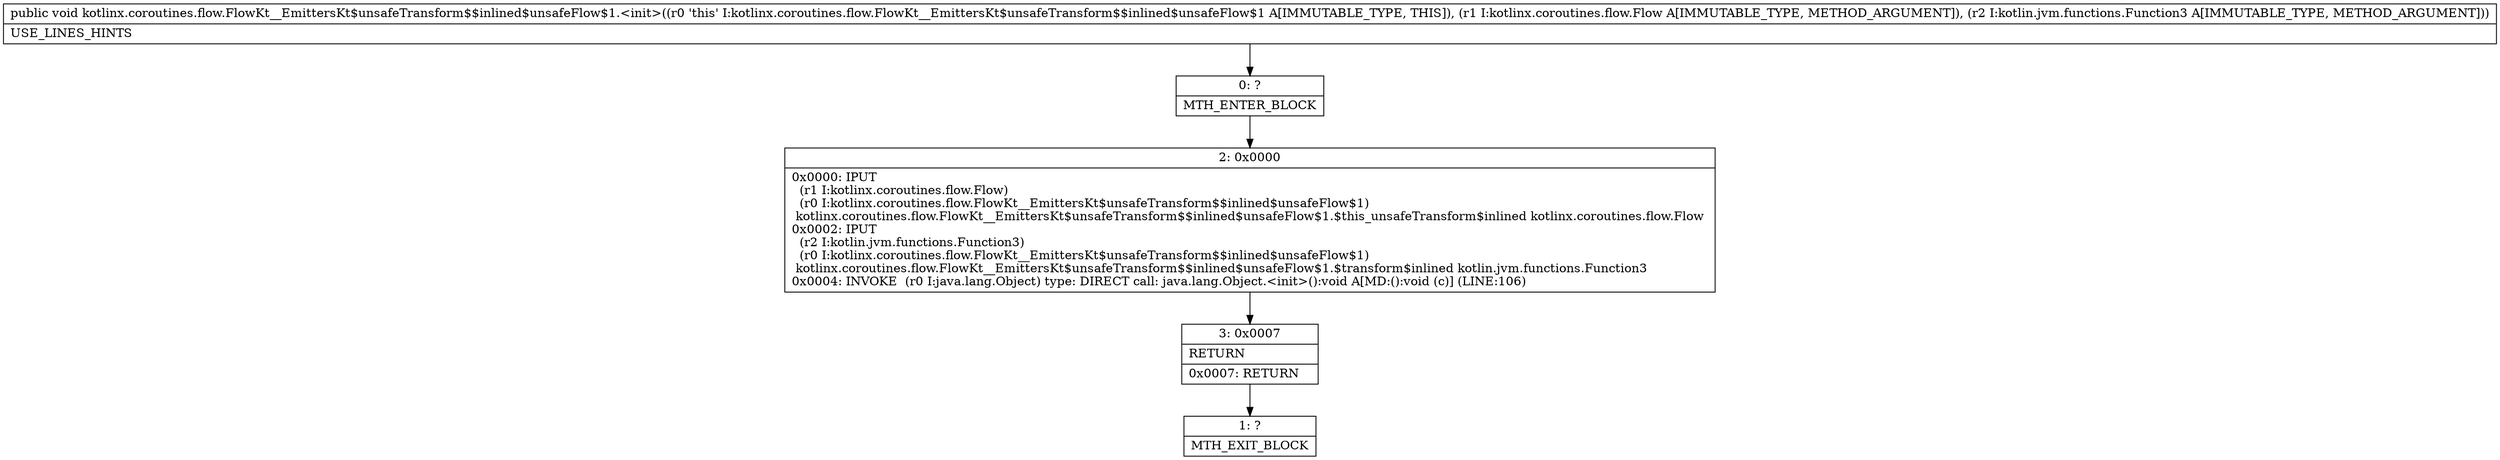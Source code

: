 digraph "CFG forkotlinx.coroutines.flow.FlowKt__EmittersKt$unsafeTransform$$inlined$unsafeFlow$1.\<init\>(Lkotlinx\/coroutines\/flow\/Flow;Lkotlin\/jvm\/functions\/Function3;)V" {
Node_0 [shape=record,label="{0\:\ ?|MTH_ENTER_BLOCK\l}"];
Node_2 [shape=record,label="{2\:\ 0x0000|0x0000: IPUT  \l  (r1 I:kotlinx.coroutines.flow.Flow)\l  (r0 I:kotlinx.coroutines.flow.FlowKt__EmittersKt$unsafeTransform$$inlined$unsafeFlow$1)\l kotlinx.coroutines.flow.FlowKt__EmittersKt$unsafeTransform$$inlined$unsafeFlow$1.$this_unsafeTransform$inlined kotlinx.coroutines.flow.Flow \l0x0002: IPUT  \l  (r2 I:kotlin.jvm.functions.Function3)\l  (r0 I:kotlinx.coroutines.flow.FlowKt__EmittersKt$unsafeTransform$$inlined$unsafeFlow$1)\l kotlinx.coroutines.flow.FlowKt__EmittersKt$unsafeTransform$$inlined$unsafeFlow$1.$transform$inlined kotlin.jvm.functions.Function3 \l0x0004: INVOKE  (r0 I:java.lang.Object) type: DIRECT call: java.lang.Object.\<init\>():void A[MD:():void (c)] (LINE:106)\l}"];
Node_3 [shape=record,label="{3\:\ 0x0007|RETURN\l|0x0007: RETURN   \l}"];
Node_1 [shape=record,label="{1\:\ ?|MTH_EXIT_BLOCK\l}"];
MethodNode[shape=record,label="{public void kotlinx.coroutines.flow.FlowKt__EmittersKt$unsafeTransform$$inlined$unsafeFlow$1.\<init\>((r0 'this' I:kotlinx.coroutines.flow.FlowKt__EmittersKt$unsafeTransform$$inlined$unsafeFlow$1 A[IMMUTABLE_TYPE, THIS]), (r1 I:kotlinx.coroutines.flow.Flow A[IMMUTABLE_TYPE, METHOD_ARGUMENT]), (r2 I:kotlin.jvm.functions.Function3 A[IMMUTABLE_TYPE, METHOD_ARGUMENT]))  | USE_LINES_HINTS\l}"];
MethodNode -> Node_0;Node_0 -> Node_2;
Node_2 -> Node_3;
Node_3 -> Node_1;
}

